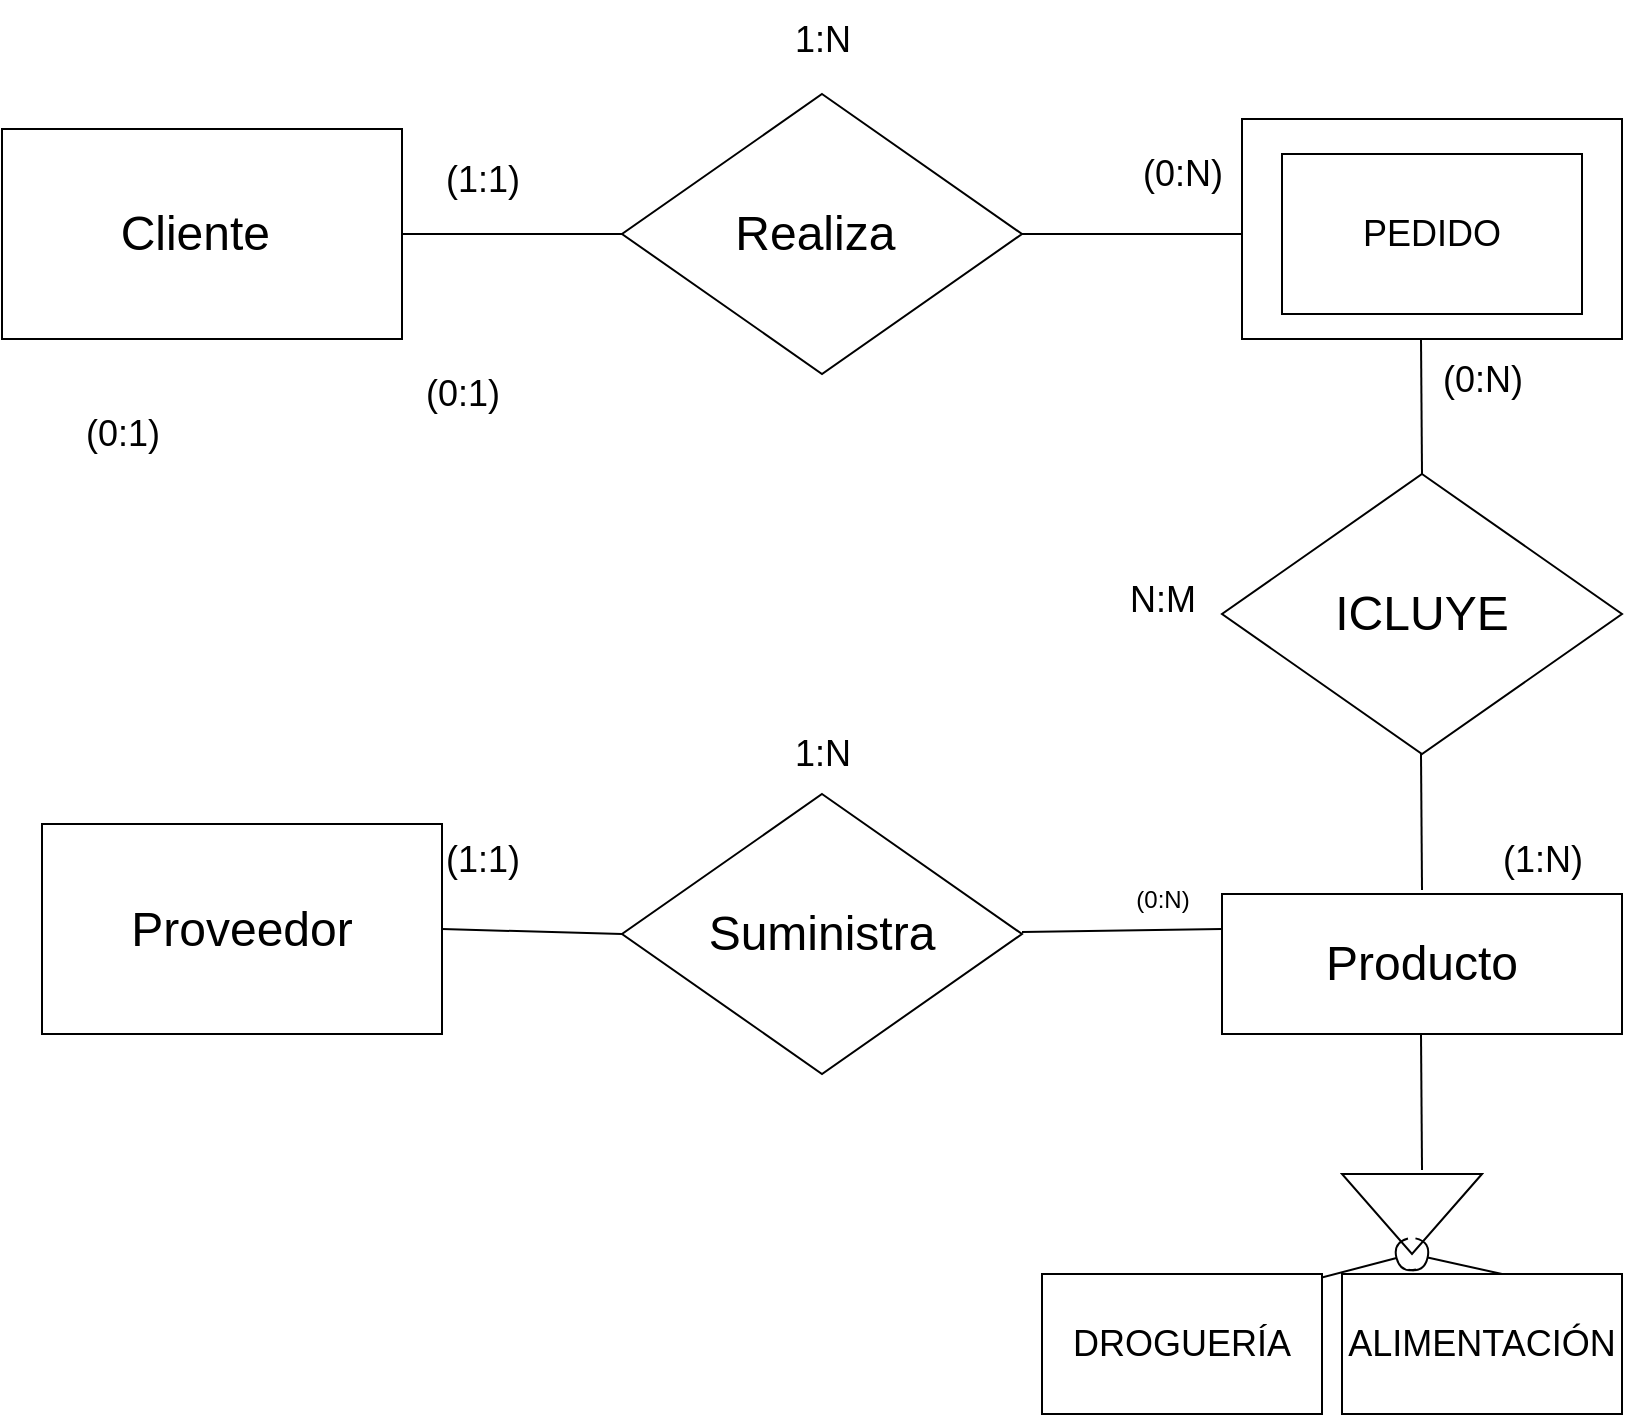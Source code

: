 <mxfile version="22.0.3" type="device">
  <diagram id="R2lEEEUBdFMjLlhIrx00" name="Page-1">
    <mxGraphModel dx="1434" dy="790" grid="1" gridSize="10" guides="1" tooltips="1" connect="1" arrows="1" fold="1" page="1" pageScale="1" pageWidth="850" pageHeight="1100" math="0" shadow="0" extFonts="Permanent Marker^https://fonts.googleapis.com/css?family=Permanent+Marker">
      <root>
        <mxCell id="0" />
        <mxCell id="1" parent="0" />
        <mxCell id="-gcsnalx-fvy34UCijWT-9" value="&lt;font style=&quot;font-size: 18px;&quot;&gt;(0:1)&lt;/font&gt;" style="text;html=1;align=center;verticalAlign=middle;resizable=0;points=[];autosize=1;strokeColor=none;fillColor=none;" parent="1" vertex="1">
          <mxGeometry x="230" y="250" width="60" height="40" as="geometry" />
        </mxCell>
        <mxCell id="-gcsnalx-fvy34UCijWT-27" value="&lt;span style=&quot;font-size: 24px;&quot;&gt;Pedido&lt;/span&gt;" style="whiteSpace=wrap;html=1;align=center;" parent="1" vertex="1">
          <mxGeometry x="650" y="132.5" width="190" height="110" as="geometry" />
        </mxCell>
        <mxCell id="-gcsnalx-fvy34UCijWT-28" value="&lt;font style=&quot;font-size: 24px;&quot;&gt;Cliente&amp;nbsp;&lt;/font&gt;" style="whiteSpace=wrap;html=1;align=center;" parent="1" vertex="1">
          <mxGeometry x="30" y="137.5" width="200" height="105" as="geometry" />
        </mxCell>
        <mxCell id="-gcsnalx-fvy34UCijWT-29" value="" style="edgeStyle=orthogonalEdgeStyle;rounded=0;orthogonalLoop=1;jettySize=auto;html=1;endArrow=none;endFill=0;" parent="1" target="-gcsnalx-fvy34UCijWT-27" edge="1">
          <mxGeometry relative="1" as="geometry">
            <mxPoint x="540" y="190" as="sourcePoint" />
            <Array as="points">
              <mxPoint x="630" y="190" />
              <mxPoint x="630" y="190" />
            </Array>
          </mxGeometry>
        </mxCell>
        <mxCell id="-gcsnalx-fvy34UCijWT-30" value="" style="rounded=0;orthogonalLoop=1;jettySize=auto;html=1;endArrow=none;endFill=0;" parent="1" target="-gcsnalx-fvy34UCijWT-28" edge="1">
          <mxGeometry relative="1" as="geometry">
            <mxPoint x="340" y="190" as="sourcePoint" />
          </mxGeometry>
        </mxCell>
        <mxCell id="-gcsnalx-fvy34UCijWT-31" value="&lt;font style=&quot;font-size: 18px;&quot;&gt;(1:1)&lt;/font&gt;" style="text;html=1;align=center;verticalAlign=middle;resizable=0;points=[];autosize=1;strokeColor=none;fillColor=none;" parent="1" vertex="1">
          <mxGeometry x="240" y="143" width="60" height="40" as="geometry" />
        </mxCell>
        <mxCell id="-gcsnalx-fvy34UCijWT-32" value="&lt;font style=&quot;font-size: 18px;&quot;&gt;(0:N)&lt;/font&gt;" style="text;html=1;align=center;verticalAlign=middle;resizable=0;points=[];autosize=1;strokeColor=none;fillColor=none;" parent="1" vertex="1">
          <mxGeometry x="590" y="140" width="60" height="40" as="geometry" />
        </mxCell>
        <mxCell id="-gcsnalx-fvy34UCijWT-33" value="&lt;span style=&quot;font-size: 24px;&quot;&gt;Realiza&amp;nbsp;&lt;/span&gt;" style="rhombus;whiteSpace=wrap;html=1;" parent="1" vertex="1">
          <mxGeometry x="340" y="120" width="200" height="140" as="geometry" />
        </mxCell>
        <mxCell id="-gcsnalx-fvy34UCijWT-38" value="&lt;font style=&quot;font-size: 18px;&quot;&gt;(0:1)&lt;/font&gt;" style="text;html=1;align=center;verticalAlign=middle;resizable=0;points=[];autosize=1;strokeColor=none;fillColor=none;" parent="1" vertex="1">
          <mxGeometry x="60" y="270" width="60" height="40" as="geometry" />
        </mxCell>
        <mxCell id="-s0iNOd5FK__5MphaZw7-1" value="" style="endArrow=none;html=1;rounded=0;entryX=0.5;entryY=1;entryDx=0;entryDy=0;exitX=0.5;exitY=0;exitDx=0;exitDy=0;" edge="1" parent="1" source="-s0iNOd5FK__5MphaZw7-25">
          <mxGeometry width="50" height="50" relative="1" as="geometry">
            <mxPoint x="739.5" y="377.5" as="sourcePoint" />
            <mxPoint x="739.5" y="242.5" as="targetPoint" />
          </mxGeometry>
        </mxCell>
        <mxCell id="-s0iNOd5FK__5MphaZw7-4" value="&lt;font style=&quot;font-size: 24px;&quot;&gt;Producto&lt;/font&gt;" style="whiteSpace=wrap;html=1;align=center;" vertex="1" parent="1">
          <mxGeometry x="640" y="520" width="200" height="70" as="geometry" />
        </mxCell>
        <mxCell id="-s0iNOd5FK__5MphaZw7-25" value="&lt;span style=&quot;font-size: 24px;&quot;&gt;ICLUYE&lt;/span&gt;" style="rhombus;whiteSpace=wrap;html=1;" vertex="1" parent="1">
          <mxGeometry x="640" y="310" width="200" height="140" as="geometry" />
        </mxCell>
        <mxCell id="-s0iNOd5FK__5MphaZw7-29" value="&lt;font style=&quot;font-size: 18px;&quot;&gt;PEDIDO&lt;/font&gt;" style="rounded=0;whiteSpace=wrap;html=1;" vertex="1" parent="1">
          <mxGeometry x="670" y="150" width="150" height="80" as="geometry" />
        </mxCell>
        <mxCell id="-s0iNOd5FK__5MphaZw7-30" value="" style="endArrow=none;html=1;rounded=0;entryX=0.5;entryY=1;entryDx=0;entryDy=0;endFill=0;startArrow=none;startFill=0;" edge="1" parent="1">
          <mxGeometry width="50" height="50" relative="1" as="geometry">
            <mxPoint x="740" y="518" as="sourcePoint" />
            <mxPoint x="739.5" y="450" as="targetPoint" />
          </mxGeometry>
        </mxCell>
        <mxCell id="-s0iNOd5FK__5MphaZw7-33" value="" style="triangle;whiteSpace=wrap;html=1;rotation=90;" vertex="1" parent="1">
          <mxGeometry x="715" y="645" width="40" height="70" as="geometry" />
        </mxCell>
        <mxCell id="-s0iNOd5FK__5MphaZw7-34" value="" style="endArrow=none;html=1;rounded=0;entryX=0.5;entryY=1;entryDx=0;entryDy=0;endFill=0;startArrow=none;startFill=0;" edge="1" parent="1">
          <mxGeometry width="50" height="50" relative="1" as="geometry">
            <mxPoint x="740" y="658" as="sourcePoint" />
            <mxPoint x="739.5" y="590" as="targetPoint" />
          </mxGeometry>
        </mxCell>
        <mxCell id="-s0iNOd5FK__5MphaZw7-35" value="" style="endArrow=halfCircle;html=1;rounded=0;entryX=1;entryY=0.5;entryDx=0;entryDy=0;endFill=0;" edge="1" parent="1" target="-s0iNOd5FK__5MphaZw7-33">
          <mxGeometry width="50" height="50" relative="1" as="geometry">
            <mxPoint x="620" y="730" as="sourcePoint" />
            <mxPoint x="370" y="370" as="targetPoint" />
          </mxGeometry>
        </mxCell>
        <mxCell id="-s0iNOd5FK__5MphaZw7-36" value="" style="endArrow=halfCircle;html=1;rounded=0;entryX=1;entryY=0.5;entryDx=0;entryDy=0;startArrow=none;startFill=0;endFill=0;" edge="1" parent="1" target="-s0iNOd5FK__5MphaZw7-33">
          <mxGeometry width="50" height="50" relative="1" as="geometry">
            <mxPoint x="780" y="710" as="sourcePoint" />
            <mxPoint x="370" y="370" as="targetPoint" />
          </mxGeometry>
        </mxCell>
        <mxCell id="-s0iNOd5FK__5MphaZw7-37" value="&lt;font style=&quot;font-size: 18px;&quot;&gt;DROGUERÍA&lt;/font&gt;" style="rounded=0;whiteSpace=wrap;html=1;" vertex="1" parent="1">
          <mxGeometry x="550" y="710" width="140" height="70" as="geometry" />
        </mxCell>
        <mxCell id="-s0iNOd5FK__5MphaZw7-38" value="&lt;font style=&quot;font-size: 18px;&quot;&gt;ALIMENTACIÓN&lt;/font&gt;" style="rounded=0;whiteSpace=wrap;html=1;" vertex="1" parent="1">
          <mxGeometry x="700" y="710" width="140" height="70" as="geometry" />
        </mxCell>
        <mxCell id="-s0iNOd5FK__5MphaZw7-39" value="&lt;span style=&quot;font-size: 24px;&quot;&gt;Suministra&lt;/span&gt;" style="rhombus;whiteSpace=wrap;html=1;" vertex="1" parent="1">
          <mxGeometry x="340" y="470" width="200" height="140" as="geometry" />
        </mxCell>
        <mxCell id="-s0iNOd5FK__5MphaZw7-40" value="&lt;font style=&quot;font-size: 24px;&quot;&gt;Cliente&amp;nbsp;&lt;/font&gt;" style="whiteSpace=wrap;html=1;align=center;" vertex="1" parent="1">
          <mxGeometry x="30" y="137.5" width="200" height="105" as="geometry" />
        </mxCell>
        <mxCell id="-s0iNOd5FK__5MphaZw7-41" value="&lt;font style=&quot;font-size: 24px;&quot;&gt;Proveedor&lt;/font&gt;" style="whiteSpace=wrap;html=1;align=center;" vertex="1" parent="1">
          <mxGeometry x="50" y="485" width="200" height="105" as="geometry" />
        </mxCell>
        <mxCell id="-s0iNOd5FK__5MphaZw7-43" value="" style="endArrow=none;html=1;rounded=0;exitX=1;exitY=0.5;exitDx=0;exitDy=0;entryX=0;entryY=0.5;entryDx=0;entryDy=0;" edge="1" parent="1" source="-s0iNOd5FK__5MphaZw7-41" target="-s0iNOd5FK__5MphaZw7-39">
          <mxGeometry width="50" height="50" relative="1" as="geometry">
            <mxPoint x="270" y="560" as="sourcePoint" />
            <mxPoint x="320" y="510" as="targetPoint" />
          </mxGeometry>
        </mxCell>
        <mxCell id="-s0iNOd5FK__5MphaZw7-44" value="" style="endArrow=none;html=1;rounded=0;exitX=1;exitY=0.5;exitDx=0;exitDy=0;entryX=0;entryY=0.25;entryDx=0;entryDy=0;" edge="1" parent="1" target="-s0iNOd5FK__5MphaZw7-4">
          <mxGeometry width="50" height="50" relative="1" as="geometry">
            <mxPoint x="540" y="539" as="sourcePoint" />
            <mxPoint x="630" y="541" as="targetPoint" />
          </mxGeometry>
        </mxCell>
        <mxCell id="-s0iNOd5FK__5MphaZw7-45" value="&lt;font style=&quot;font-size: 18px;&quot;&gt;(0:N)&lt;/font&gt;" style="text;html=1;align=center;verticalAlign=middle;resizable=0;points=[];autosize=1;strokeColor=none;fillColor=none;" vertex="1" parent="1">
          <mxGeometry x="740" y="242.5" width="60" height="40" as="geometry" />
        </mxCell>
        <mxCell id="-s0iNOd5FK__5MphaZw7-46" value="&lt;font style=&quot;font-size: 18px;&quot;&gt;1:N&lt;/font&gt;" style="text;html=1;align=center;verticalAlign=middle;resizable=0;points=[];autosize=1;strokeColor=none;fillColor=none;" vertex="1" parent="1">
          <mxGeometry x="415" y="73" width="50" height="40" as="geometry" />
        </mxCell>
        <mxCell id="-s0iNOd5FK__5MphaZw7-47" value="&lt;font style=&quot;font-size: 18px;&quot;&gt;N:M&lt;/font&gt;" style="text;html=1;align=center;verticalAlign=middle;resizable=0;points=[];autosize=1;strokeColor=none;fillColor=none;" vertex="1" parent="1">
          <mxGeometry x="580" y="353" width="60" height="40" as="geometry" />
        </mxCell>
        <mxCell id="-s0iNOd5FK__5MphaZw7-48" value="&lt;font style=&quot;font-size: 18px;&quot;&gt;(1:N)&lt;/font&gt;" style="text;html=1;align=center;verticalAlign=middle;resizable=0;points=[];autosize=1;strokeColor=none;fillColor=none;" vertex="1" parent="1">
          <mxGeometry x="770" y="483" width="60" height="40" as="geometry" />
        </mxCell>
        <mxCell id="-s0iNOd5FK__5MphaZw7-49" value="&lt;font style=&quot;font-size: 18px;&quot;&gt;(1:1)&lt;/font&gt;" style="text;html=1;align=center;verticalAlign=middle;resizable=0;points=[];autosize=1;strokeColor=none;fillColor=none;" vertex="1" parent="1">
          <mxGeometry x="240" y="483" width="60" height="40" as="geometry" />
        </mxCell>
        <mxCell id="-s0iNOd5FK__5MphaZw7-50" value="(0:N)" style="text;html=1;align=center;verticalAlign=middle;resizable=0;points=[];autosize=1;strokeColor=none;fillColor=none;" vertex="1" parent="1">
          <mxGeometry x="585" y="508" width="50" height="30" as="geometry" />
        </mxCell>
        <mxCell id="-s0iNOd5FK__5MphaZw7-51" value="&lt;font style=&quot;font-size: 18px;&quot;&gt;1:N&lt;/font&gt;" style="text;html=1;align=center;verticalAlign=middle;resizable=0;points=[];autosize=1;strokeColor=none;fillColor=none;" vertex="1" parent="1">
          <mxGeometry x="415" y="430" width="50" height="40" as="geometry" />
        </mxCell>
      </root>
    </mxGraphModel>
  </diagram>
</mxfile>
